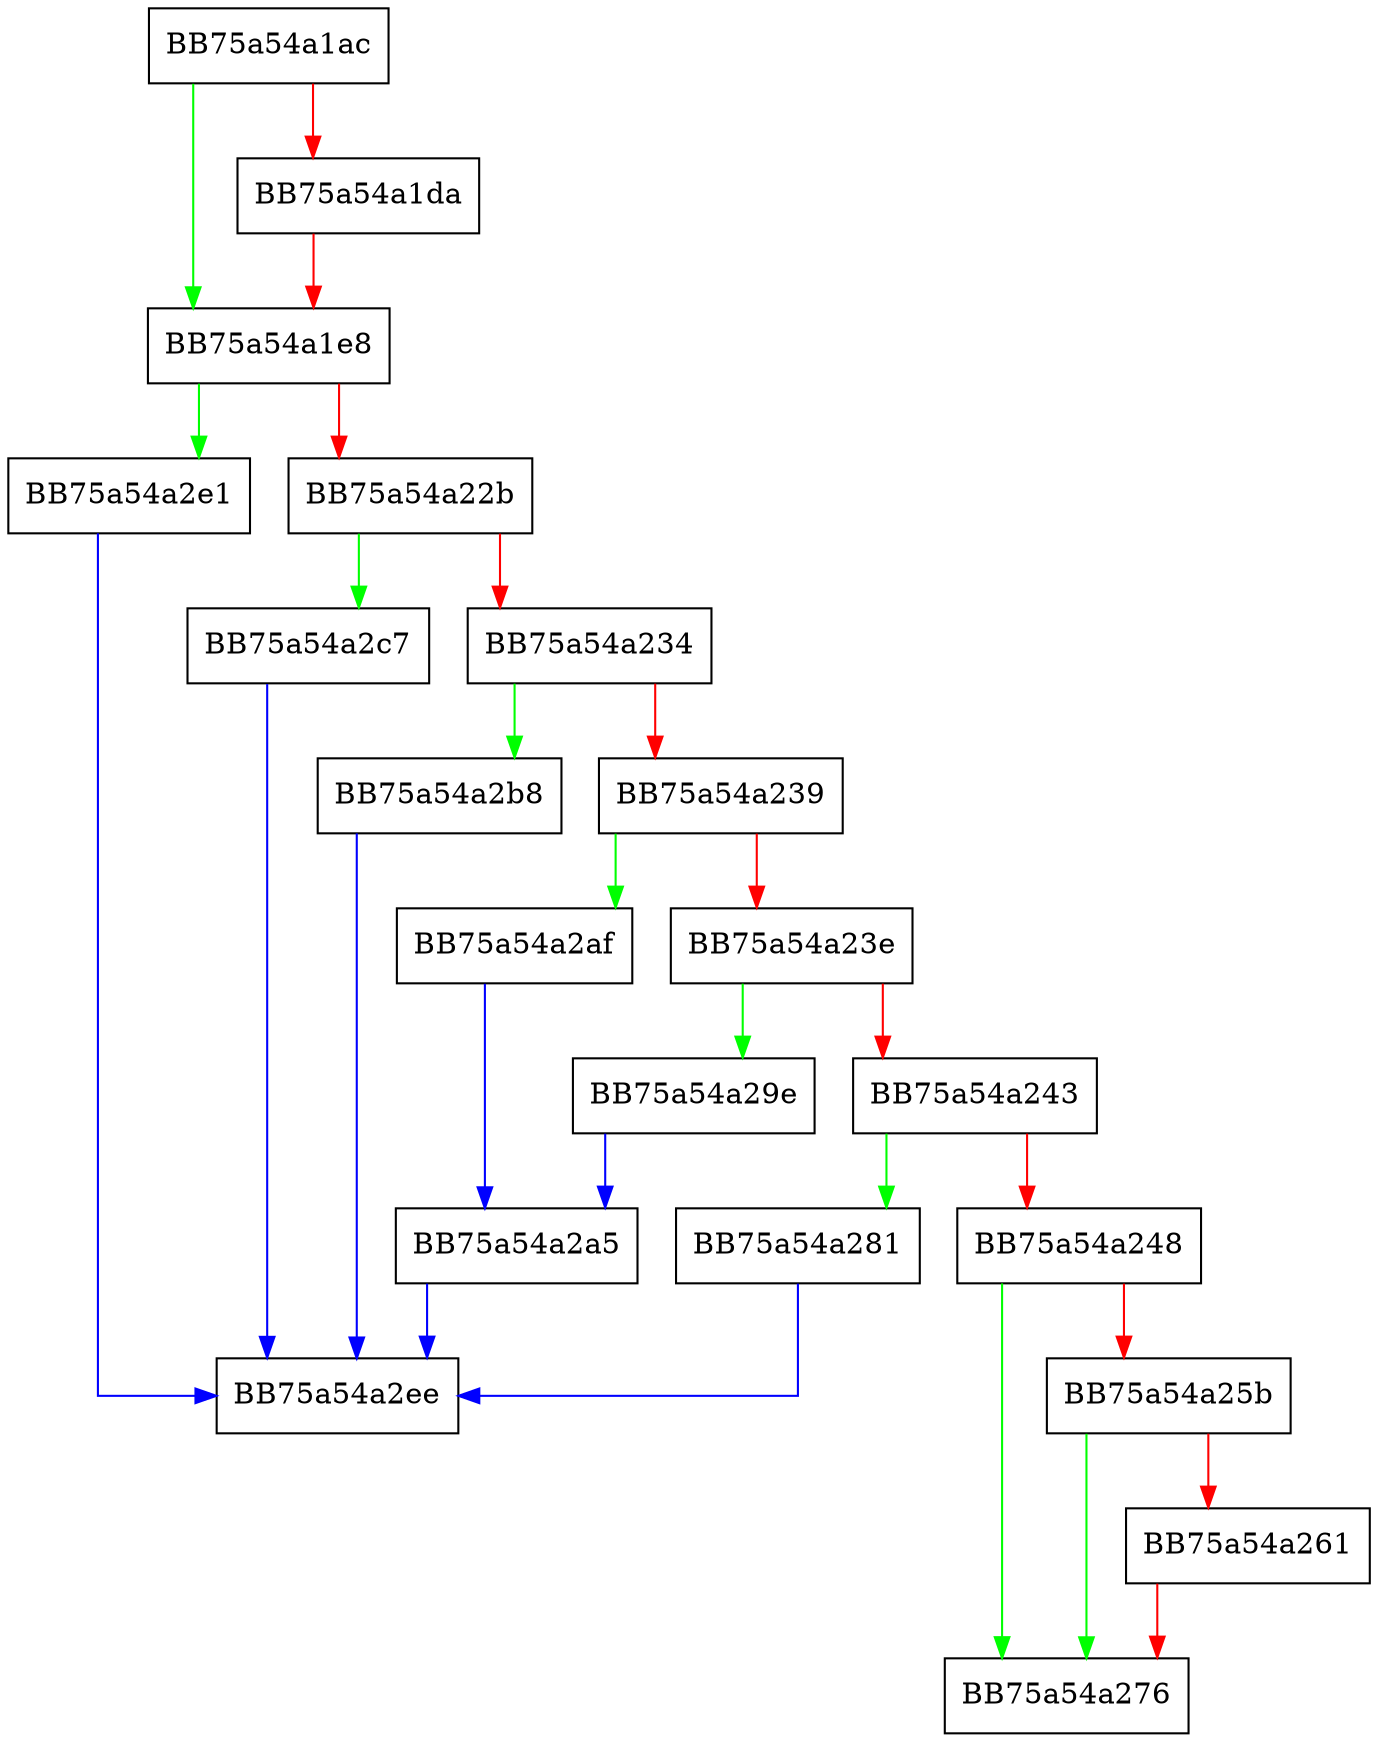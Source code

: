 digraph AttributeItemFromStore {
  node [shape="box"];
  graph [splines=ortho];
  BB75a54a1ac -> BB75a54a1e8 [color="green"];
  BB75a54a1ac -> BB75a54a1da [color="red"];
  BB75a54a1da -> BB75a54a1e8 [color="red"];
  BB75a54a1e8 -> BB75a54a2e1 [color="green"];
  BB75a54a1e8 -> BB75a54a22b [color="red"];
  BB75a54a22b -> BB75a54a2c7 [color="green"];
  BB75a54a22b -> BB75a54a234 [color="red"];
  BB75a54a234 -> BB75a54a2b8 [color="green"];
  BB75a54a234 -> BB75a54a239 [color="red"];
  BB75a54a239 -> BB75a54a2af [color="green"];
  BB75a54a239 -> BB75a54a23e [color="red"];
  BB75a54a23e -> BB75a54a29e [color="green"];
  BB75a54a23e -> BB75a54a243 [color="red"];
  BB75a54a243 -> BB75a54a281 [color="green"];
  BB75a54a243 -> BB75a54a248 [color="red"];
  BB75a54a248 -> BB75a54a276 [color="green"];
  BB75a54a248 -> BB75a54a25b [color="red"];
  BB75a54a25b -> BB75a54a276 [color="green"];
  BB75a54a25b -> BB75a54a261 [color="red"];
  BB75a54a261 -> BB75a54a276 [color="red"];
  BB75a54a281 -> BB75a54a2ee [color="blue"];
  BB75a54a29e -> BB75a54a2a5 [color="blue"];
  BB75a54a2a5 -> BB75a54a2ee [color="blue"];
  BB75a54a2af -> BB75a54a2a5 [color="blue"];
  BB75a54a2b8 -> BB75a54a2ee [color="blue"];
  BB75a54a2c7 -> BB75a54a2ee [color="blue"];
  BB75a54a2e1 -> BB75a54a2ee [color="blue"];
}
